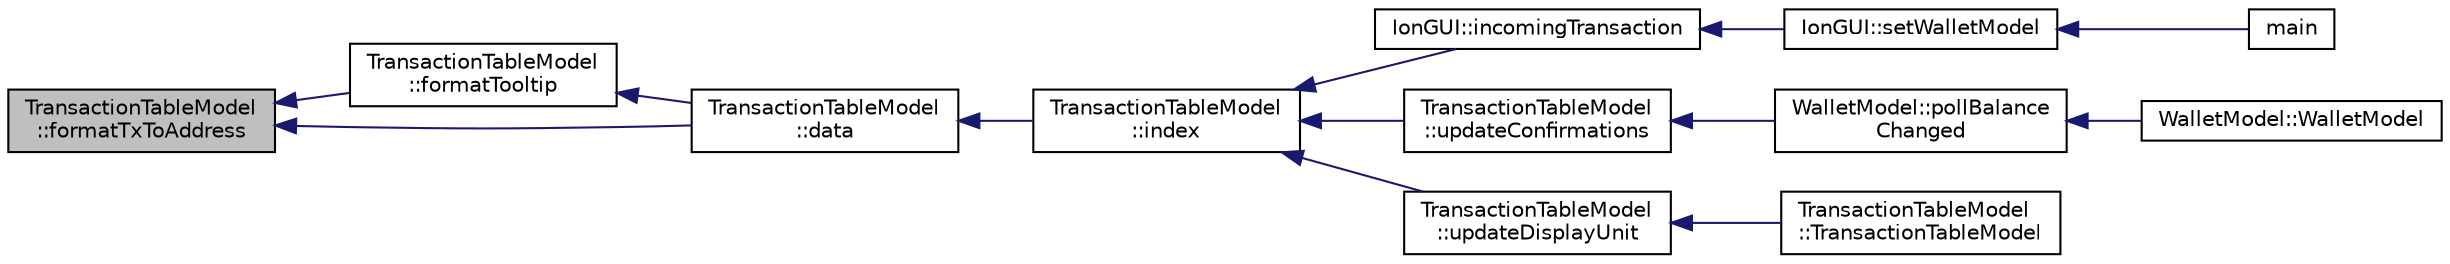 digraph "TransactionTableModel::formatTxToAddress"
{
  edge [fontname="Helvetica",fontsize="10",labelfontname="Helvetica",labelfontsize="10"];
  node [fontname="Helvetica",fontsize="10",shape=record];
  rankdir="LR";
  Node689 [label="TransactionTableModel\l::formatTxToAddress",height=0.2,width=0.4,color="black", fillcolor="grey75", style="filled", fontcolor="black"];
  Node689 -> Node690 [dir="back",color="midnightblue",fontsize="10",style="solid",fontname="Helvetica"];
  Node690 [label="TransactionTableModel\l::formatTooltip",height=0.2,width=0.4,color="black", fillcolor="white", style="filled",URL="$d7/dfe/class_transaction_table_model.html#a535a0f50a4404a73194e02c3c09e13c0"];
  Node690 -> Node691 [dir="back",color="midnightblue",fontsize="10",style="solid",fontname="Helvetica"];
  Node691 [label="TransactionTableModel\l::data",height=0.2,width=0.4,color="black", fillcolor="white", style="filled",URL="$d7/dfe/class_transaction_table_model.html#a02173c31b6014bff182e320217e30e10"];
  Node691 -> Node692 [dir="back",color="midnightblue",fontsize="10",style="solid",fontname="Helvetica"];
  Node692 [label="TransactionTableModel\l::index",height=0.2,width=0.4,color="black", fillcolor="white", style="filled",URL="$d7/dfe/class_transaction_table_model.html#af3a9a49314f80268a77a704f7f028905"];
  Node692 -> Node693 [dir="back",color="midnightblue",fontsize="10",style="solid",fontname="Helvetica"];
  Node693 [label="IonGUI::incomingTransaction",height=0.2,width=0.4,color="black", fillcolor="white", style="filled",URL="$dc/d0b/class_ion_g_u_i.html#acdb78c5d98fb4528bd0e9f5b9c5ad048",tooltip="Show incoming transaction notification for new transactions. "];
  Node693 -> Node694 [dir="back",color="midnightblue",fontsize="10",style="solid",fontname="Helvetica"];
  Node694 [label="IonGUI::setWalletModel",height=0.2,width=0.4,color="black", fillcolor="white", style="filled",URL="$dc/d0b/class_ion_g_u_i.html#a37f87db65498b036d387c705a749c45d",tooltip="Set the wallet model. "];
  Node694 -> Node695 [dir="back",color="midnightblue",fontsize="10",style="solid",fontname="Helvetica"];
  Node695 [label="main",height=0.2,width=0.4,color="black", fillcolor="white", style="filled",URL="$d5/d2d/ion_8cpp.html#a0ddf1224851353fc92bfbff6f499fa97"];
  Node692 -> Node696 [dir="back",color="midnightblue",fontsize="10",style="solid",fontname="Helvetica"];
  Node696 [label="TransactionTableModel\l::updateConfirmations",height=0.2,width=0.4,color="black", fillcolor="white", style="filled",URL="$d7/dfe/class_transaction_table_model.html#a5899d9eda6465bfb16d2846b6459567e"];
  Node696 -> Node697 [dir="back",color="midnightblue",fontsize="10",style="solid",fontname="Helvetica"];
  Node697 [label="WalletModel::pollBalance\lChanged",height=0.2,width=0.4,color="black", fillcolor="white", style="filled",URL="$d4/d27/class_wallet_model.html#a51469b2d95cfd4bc0a14ee456fca7b95"];
  Node697 -> Node698 [dir="back",color="midnightblue",fontsize="10",style="solid",fontname="Helvetica"];
  Node698 [label="WalletModel::WalletModel",height=0.2,width=0.4,color="black", fillcolor="white", style="filled",URL="$d4/d27/class_wallet_model.html#af50d9654d2f20e4e4f0789dcb64ad6b1"];
  Node692 -> Node699 [dir="back",color="midnightblue",fontsize="10",style="solid",fontname="Helvetica"];
  Node699 [label="TransactionTableModel\l::updateDisplayUnit",height=0.2,width=0.4,color="black", fillcolor="white", style="filled",URL="$d7/dfe/class_transaction_table_model.html#a8b73ff7d72ec2dd69790bc61bbe8575e"];
  Node699 -> Node700 [dir="back",color="midnightblue",fontsize="10",style="solid",fontname="Helvetica"];
  Node700 [label="TransactionTableModel\l::TransactionTableModel",height=0.2,width=0.4,color="black", fillcolor="white", style="filled",URL="$d7/dfe/class_transaction_table_model.html#a6c10b7cab9804eee6df9e049a978dc62"];
  Node689 -> Node691 [dir="back",color="midnightblue",fontsize="10",style="solid",fontname="Helvetica"];
}
